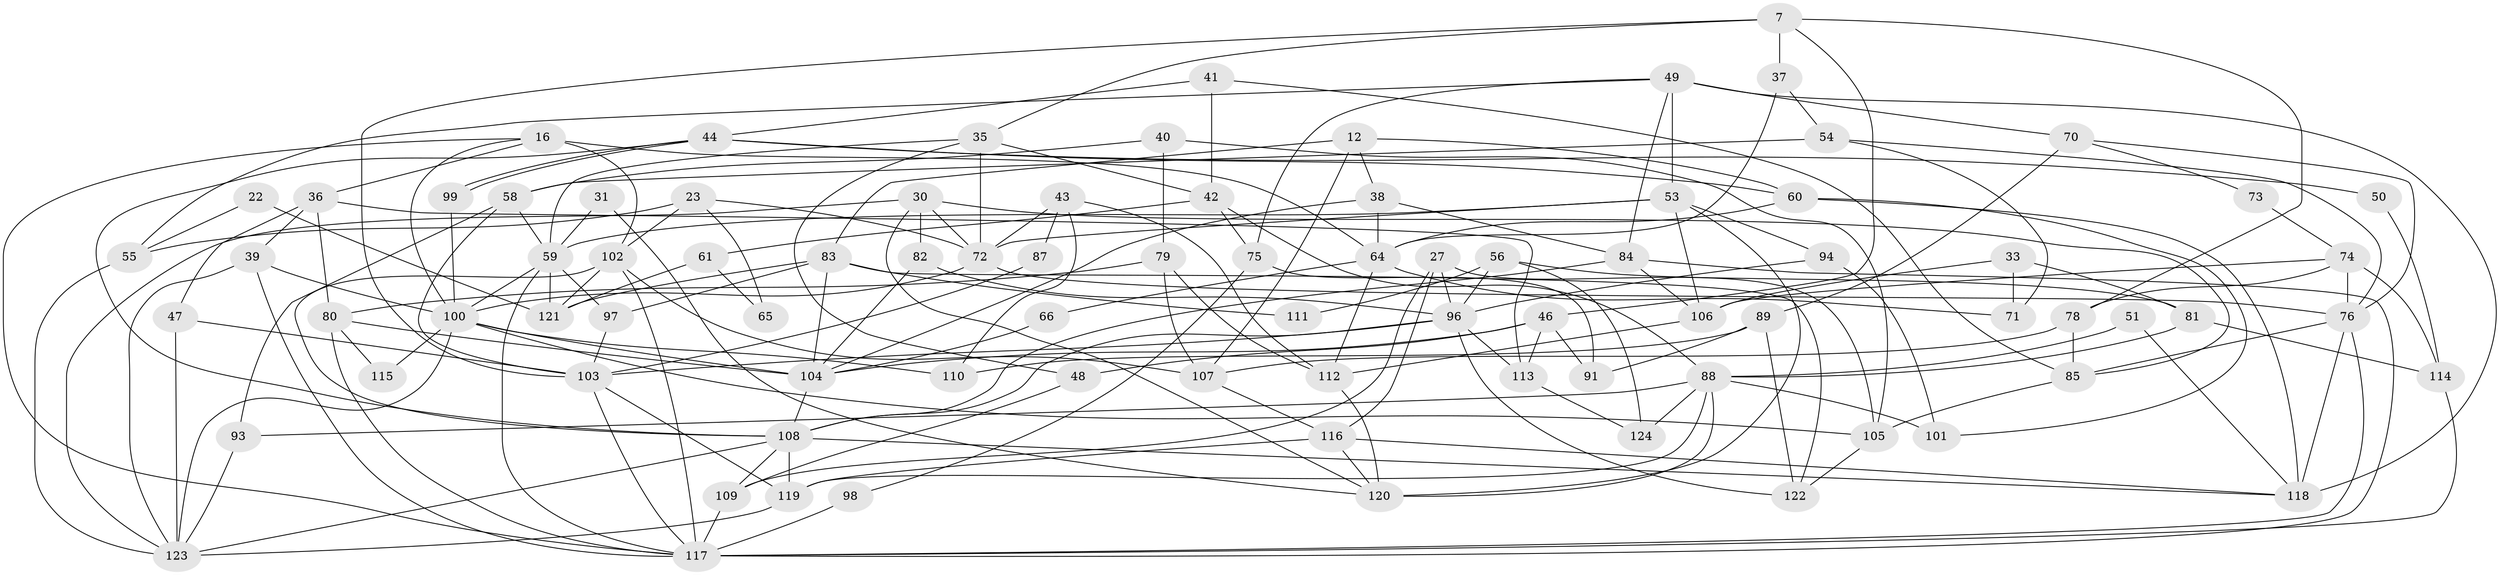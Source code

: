 // original degree distribution, {4: 0.2903225806451613, 5: 0.16129032258064516, 3: 0.3064516129032258, 6: 0.08870967741935484, 2: 0.10483870967741936, 9: 0.008064516129032258, 7: 0.024193548387096774, 8: 0.016129032258064516}
// Generated by graph-tools (version 1.1) at 2025/52/03/04/25 21:52:33]
// undirected, 86 vertices, 195 edges
graph export_dot {
graph [start="1"]
  node [color=gray90,style=filled];
  7;
  12;
  16;
  22;
  23;
  27;
  30;
  31;
  33;
  35 [super="+14"];
  36;
  37;
  38;
  39;
  40;
  41;
  42;
  43;
  44;
  46;
  47;
  48;
  49;
  50;
  51;
  53 [super="+4"];
  54;
  55;
  56;
  58 [super="+3"];
  59;
  60;
  61;
  64 [super="+1+62"];
  65;
  66;
  70;
  71;
  72 [super="+32+15"];
  73;
  74 [super="+2"];
  75;
  76 [super="+45"];
  78;
  79;
  80 [super="+21"];
  81;
  82 [super="+52"];
  83 [super="+63"];
  84 [super="+5"];
  85 [super="+18"];
  87;
  88 [super="+67"];
  89;
  91;
  93;
  94;
  96 [super="+68"];
  97;
  98;
  99;
  100 [super="+26"];
  101;
  102 [super="+24+95"];
  103 [super="+13+69"];
  104 [super="+25"];
  105 [super="+9"];
  106;
  107;
  108 [super="+20"];
  109;
  110;
  111;
  112 [super="+17"];
  113;
  114;
  115;
  116;
  117 [super="+6+86"];
  118 [super="+90"];
  119 [super="+28"];
  120 [super="+57"];
  121;
  122;
  123 [super="+92"];
  124;
  7 -- 78;
  7 -- 46;
  7 -- 35;
  7 -- 37;
  7 -- 103;
  12 -- 38;
  12 -- 60;
  12 -- 107;
  12 -- 83;
  16 -- 36;
  16 -- 64 [weight=2];
  16 -- 117;
  16 -- 102;
  16 -- 100;
  22 -- 121;
  22 -- 55;
  23 -- 102 [weight=2];
  23 -- 55;
  23 -- 65;
  23 -- 72;
  27 -- 109;
  27 -- 116;
  27 -- 105;
  27 -- 96;
  30 -- 120;
  30 -- 72;
  30 -- 82 [weight=2];
  30 -- 85;
  30 -- 123;
  31 -- 59;
  31 -- 120;
  33 -- 81;
  33 -- 106;
  33 -- 71;
  35 -- 59;
  35 -- 48;
  35 -- 72;
  35 -- 42;
  36 -- 39;
  36 -- 80;
  36 -- 47;
  36 -- 113;
  37 -- 54;
  37 -- 64;
  38 -- 84;
  38 -- 104;
  38 -- 64;
  39 -- 123;
  39 -- 117;
  39 -- 100;
  40 -- 79;
  40 -- 58;
  40 -- 105;
  41 -- 42;
  41 -- 44;
  41 -- 85;
  42 -- 61;
  42 -- 75;
  42 -- 88;
  43 -- 110;
  43 -- 87;
  43 -- 112;
  43 -- 72;
  44 -- 99;
  44 -- 99;
  44 -- 50;
  44 -- 60;
  44 -- 108;
  46 -- 104;
  46 -- 48;
  46 -- 91;
  46 -- 113;
  47 -- 103;
  47 -- 123;
  48 -- 109;
  49 -- 75;
  49 -- 53 [weight=2];
  49 -- 55;
  49 -- 70;
  49 -- 118;
  49 -- 84;
  50 -- 114;
  51 -- 88;
  51 -- 118;
  53 -- 59;
  53 -- 106;
  53 -- 120 [weight=2];
  53 -- 72 [weight=2];
  53 -- 94;
  54 -- 71;
  54 -- 58;
  54 -- 76;
  55 -- 123;
  56 -- 81;
  56 -- 111;
  56 -- 124;
  56 -- 96;
  58 -- 103;
  58 -- 93 [weight=2];
  58 -- 59;
  59 -- 121;
  59 -- 97;
  59 -- 100;
  59 -- 117;
  60 -- 101;
  60 -- 118;
  60 -- 64;
  61 -- 121;
  61 -- 65;
  64 -- 66;
  64 -- 71;
  64 -- 112;
  66 -- 104;
  70 -- 76;
  70 -- 73;
  70 -- 89;
  72 -- 76 [weight=2];
  72 -- 100;
  73 -- 74;
  74 -- 114;
  74 -- 76;
  74 -- 78;
  74 -- 106;
  75 -- 91;
  75 -- 98;
  76 -- 118 [weight=2];
  76 -- 117;
  76 -- 85;
  78 -- 107;
  78 -- 85;
  79 -- 112;
  79 -- 107;
  79 -- 80;
  80 -- 104;
  80 -- 115;
  80 -- 117;
  81 -- 88 [weight=2];
  81 -- 114;
  82 -- 104;
  82 -- 96;
  83 -- 97;
  83 -- 111;
  83 -- 122;
  83 -- 104 [weight=2];
  83 -- 121;
  84 -- 106;
  84 -- 108;
  84 -- 117;
  85 -- 105;
  87 -- 103;
  88 -- 124 [weight=2];
  88 -- 101;
  88 -- 93;
  88 -- 120;
  88 -- 119;
  89 -- 122;
  89 -- 91;
  89 -- 110;
  93 -- 123;
  94 -- 101;
  94 -- 96;
  96 -- 103;
  96 -- 113;
  96 -- 122;
  96 -- 108;
  97 -- 103;
  98 -- 117 [weight=2];
  99 -- 100;
  100 -- 104;
  100 -- 105;
  100 -- 110;
  100 -- 115;
  100 -- 123;
  102 -- 107;
  102 -- 121;
  102 -- 117;
  102 -- 108;
  103 -- 119;
  103 -- 117 [weight=2];
  104 -- 108;
  105 -- 122;
  106 -- 112;
  107 -- 116;
  108 -- 109;
  108 -- 118;
  108 -- 119;
  108 -- 123;
  109 -- 117 [weight=2];
  112 -- 120;
  113 -- 124;
  114 -- 117;
  116 -- 118;
  116 -- 120;
  116 -- 119;
  119 -- 123;
}
